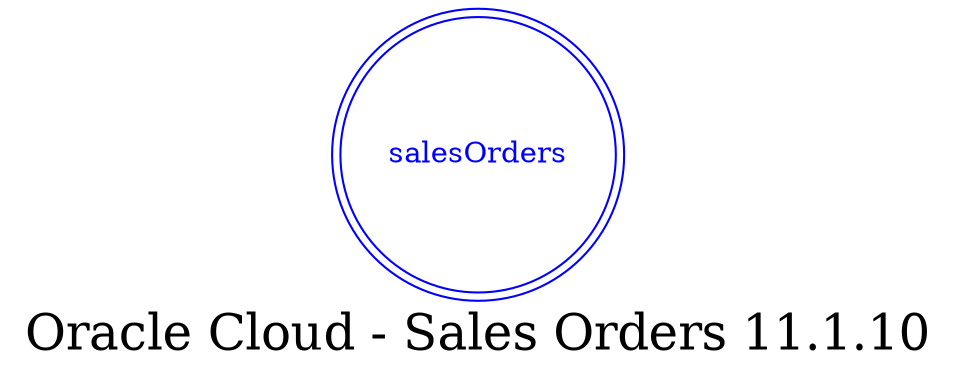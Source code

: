digraph LexiconGraph {
graph[label="Oracle Cloud - Sales Orders 11.1.10", fontsize=24]
splines=true
"salesOrders" [color=blue, fontcolor=blue, shape=doublecircle]
}
